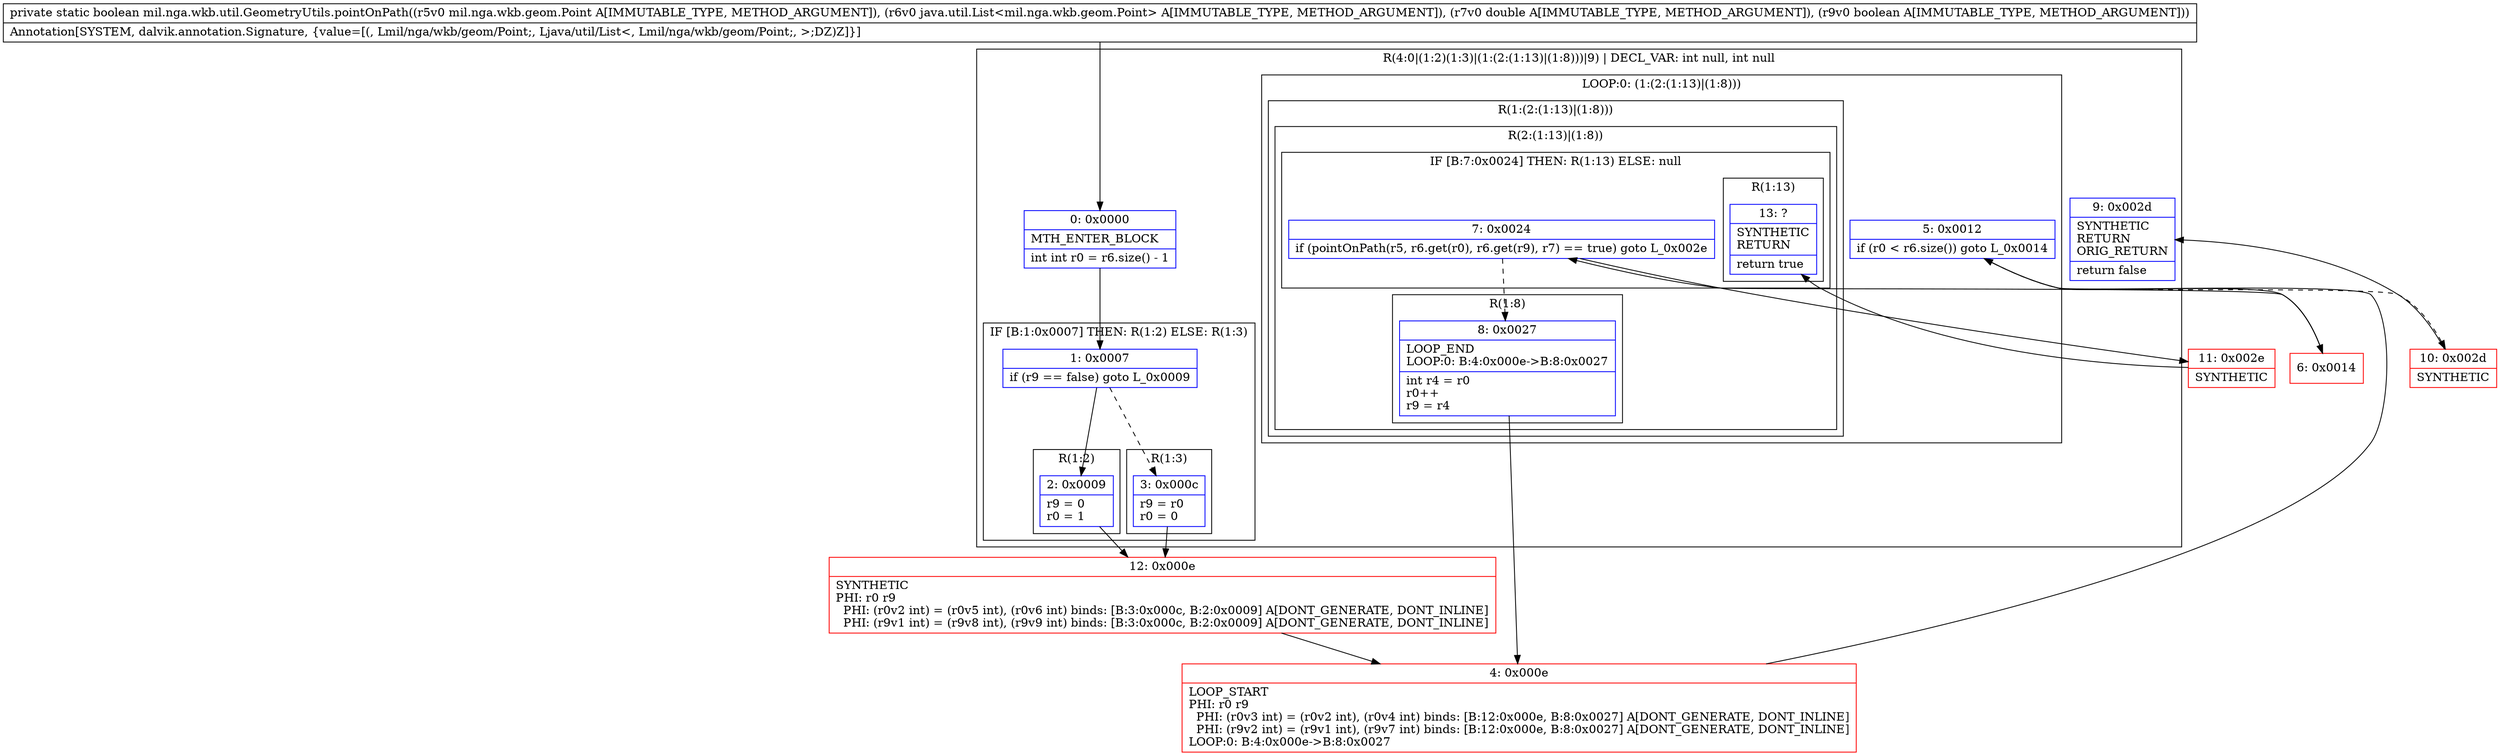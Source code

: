 digraph "CFG formil.nga.wkb.util.GeometryUtils.pointOnPath(Lmil\/nga\/wkb\/geom\/Point;Ljava\/util\/List;DZ)Z" {
subgraph cluster_Region_1783089121 {
label = "R(4:0|(1:2)(1:3)|(1:(2:(1:13)|(1:8)))|9) | DECL_VAR: int null, int null\l";
node [shape=record,color=blue];
Node_0 [shape=record,label="{0\:\ 0x0000|MTH_ENTER_BLOCK\l|int int r0 = r6.size() \- 1\l}"];
subgraph cluster_IfRegion_842117758 {
label = "IF [B:1:0x0007] THEN: R(1:2) ELSE: R(1:3)";
node [shape=record,color=blue];
Node_1 [shape=record,label="{1\:\ 0x0007|if (r9 == false) goto L_0x0009\l}"];
subgraph cluster_Region_1230964277 {
label = "R(1:2)";
node [shape=record,color=blue];
Node_2 [shape=record,label="{2\:\ 0x0009|r9 = 0\lr0 = 1\l}"];
}
subgraph cluster_Region_1011103774 {
label = "R(1:3)";
node [shape=record,color=blue];
Node_3 [shape=record,label="{3\:\ 0x000c|r9 = r0\lr0 = 0\l}"];
}
}
subgraph cluster_LoopRegion_1126317442 {
label = "LOOP:0: (1:(2:(1:13)|(1:8)))";
node [shape=record,color=blue];
Node_5 [shape=record,label="{5\:\ 0x0012|if (r0 \< r6.size()) goto L_0x0014\l}"];
subgraph cluster_Region_2106512275 {
label = "R(1:(2:(1:13)|(1:8)))";
node [shape=record,color=blue];
subgraph cluster_Region_1977999732 {
label = "R(2:(1:13)|(1:8))";
node [shape=record,color=blue];
subgraph cluster_IfRegion_1257775092 {
label = "IF [B:7:0x0024] THEN: R(1:13) ELSE: null";
node [shape=record,color=blue];
Node_7 [shape=record,label="{7\:\ 0x0024|if (pointOnPath(r5, r6.get(r0), r6.get(r9), r7) == true) goto L_0x002e\l}"];
subgraph cluster_Region_409269508 {
label = "R(1:13)";
node [shape=record,color=blue];
Node_13 [shape=record,label="{13\:\ ?|SYNTHETIC\lRETURN\l|return true\l}"];
}
}
subgraph cluster_Region_1905574546 {
label = "R(1:8)";
node [shape=record,color=blue];
Node_8 [shape=record,label="{8\:\ 0x0027|LOOP_END\lLOOP:0: B:4:0x000e\-\>B:8:0x0027\l|int r4 = r0\lr0++\lr9 = r4\l}"];
}
}
}
}
Node_9 [shape=record,label="{9\:\ 0x002d|SYNTHETIC\lRETURN\lORIG_RETURN\l|return false\l}"];
}
Node_4 [shape=record,color=red,label="{4\:\ 0x000e|LOOP_START\lPHI: r0 r9 \l  PHI: (r0v3 int) = (r0v2 int), (r0v4 int) binds: [B:12:0x000e, B:8:0x0027] A[DONT_GENERATE, DONT_INLINE]\l  PHI: (r9v2 int) = (r9v1 int), (r9v7 int) binds: [B:12:0x000e, B:8:0x0027] A[DONT_GENERATE, DONT_INLINE]\lLOOP:0: B:4:0x000e\-\>B:8:0x0027\l}"];
Node_6 [shape=record,color=red,label="{6\:\ 0x0014}"];
Node_10 [shape=record,color=red,label="{10\:\ 0x002d|SYNTHETIC\l}"];
Node_11 [shape=record,color=red,label="{11\:\ 0x002e|SYNTHETIC\l}"];
Node_12 [shape=record,color=red,label="{12\:\ 0x000e|SYNTHETIC\lPHI: r0 r9 \l  PHI: (r0v2 int) = (r0v5 int), (r0v6 int) binds: [B:3:0x000c, B:2:0x0009] A[DONT_GENERATE, DONT_INLINE]\l  PHI: (r9v1 int) = (r9v8 int), (r9v9 int) binds: [B:3:0x000c, B:2:0x0009] A[DONT_GENERATE, DONT_INLINE]\l}"];
MethodNode[shape=record,label="{private static boolean mil.nga.wkb.util.GeometryUtils.pointOnPath((r5v0 mil.nga.wkb.geom.Point A[IMMUTABLE_TYPE, METHOD_ARGUMENT]), (r6v0 java.util.List\<mil.nga.wkb.geom.Point\> A[IMMUTABLE_TYPE, METHOD_ARGUMENT]), (r7v0 double A[IMMUTABLE_TYPE, METHOD_ARGUMENT]), (r9v0 boolean A[IMMUTABLE_TYPE, METHOD_ARGUMENT]))  | Annotation[SYSTEM, dalvik.annotation.Signature, \{value=[(, Lmil\/nga\/wkb\/geom\/Point;, Ljava\/util\/List\<, Lmil\/nga\/wkb\/geom\/Point;, \>;DZ)Z]\}]\l}"];
MethodNode -> Node_0;
Node_0 -> Node_1;
Node_1 -> Node_2;
Node_1 -> Node_3[style=dashed];
Node_2 -> Node_12;
Node_3 -> Node_12;
Node_5 -> Node_6;
Node_5 -> Node_10[style=dashed];
Node_7 -> Node_8[style=dashed];
Node_7 -> Node_11;
Node_8 -> Node_4;
Node_4 -> Node_5;
Node_6 -> Node_7;
Node_10 -> Node_9;
Node_11 -> Node_13;
Node_12 -> Node_4;
}

